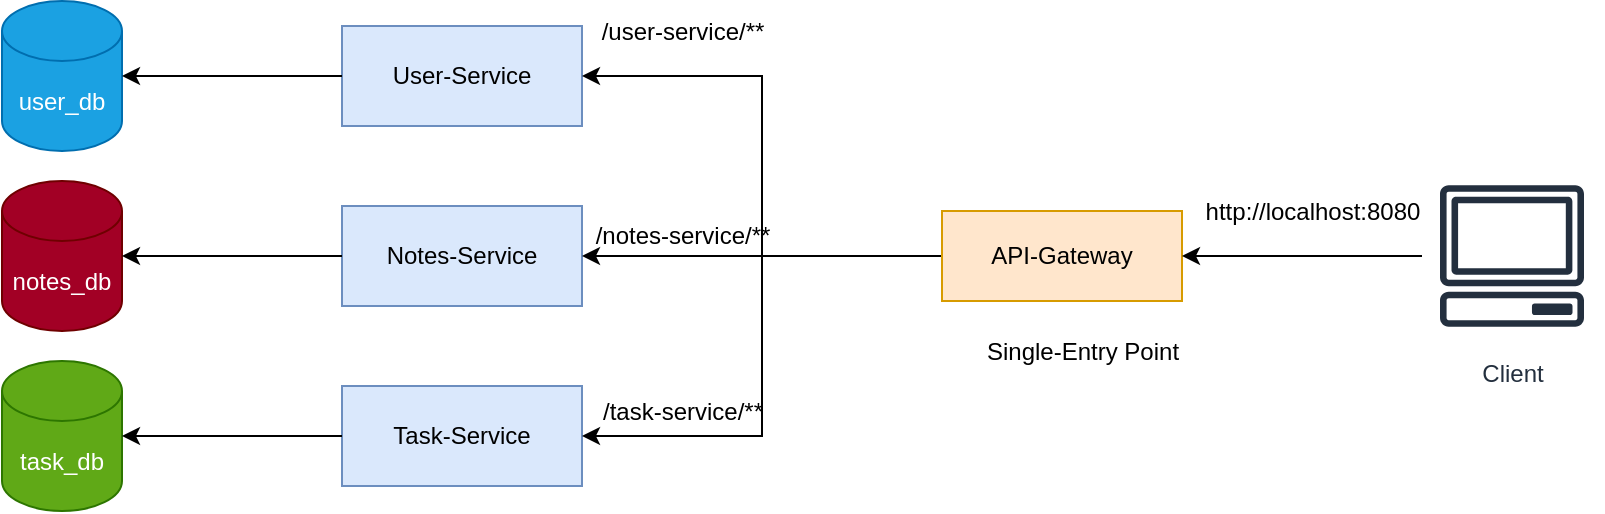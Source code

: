 <mxfile version="26.1.1">
  <diagram name="Page-1" id="E284SFUmC9vIkJ_m_Efq">
    <mxGraphModel dx="1222" dy="634" grid="1" gridSize="10" guides="1" tooltips="1" connect="1" arrows="1" fold="1" page="1" pageScale="1" pageWidth="850" pageHeight="1100" math="0" shadow="0">
      <root>
        <mxCell id="0" />
        <mxCell id="1" parent="0" />
        <mxCell id="BybNODf_VsRNANN16Aah-1" value="User-Service" style="rounded=0;whiteSpace=wrap;html=1;fillColor=#dae8fc;strokeColor=#6c8ebf;" vertex="1" parent="1">
          <mxGeometry x="190" y="130" width="120" height="50" as="geometry" />
        </mxCell>
        <mxCell id="BybNODf_VsRNANN16Aah-2" value="Task-Service" style="rounded=0;whiteSpace=wrap;html=1;fillColor=#dae8fc;strokeColor=#6c8ebf;" vertex="1" parent="1">
          <mxGeometry x="190" y="310" width="120" height="50" as="geometry" />
        </mxCell>
        <mxCell id="BybNODf_VsRNANN16Aah-3" value="Notes-Service" style="rounded=0;whiteSpace=wrap;html=1;fillColor=#dae8fc;strokeColor=#6c8ebf;" vertex="1" parent="1">
          <mxGeometry x="190" y="220" width="120" height="50" as="geometry" />
        </mxCell>
        <mxCell id="BybNODf_VsRNANN16Aah-8" style="edgeStyle=orthogonalEdgeStyle;rounded=0;orthogonalLoop=1;jettySize=auto;html=1;entryX=1;entryY=0.5;entryDx=0;entryDy=0;" edge="1" parent="1" source="BybNODf_VsRNANN16Aah-4" target="BybNODf_VsRNANN16Aah-1">
          <mxGeometry relative="1" as="geometry" />
        </mxCell>
        <mxCell id="BybNODf_VsRNANN16Aah-11" style="edgeStyle=orthogonalEdgeStyle;rounded=0;orthogonalLoop=1;jettySize=auto;html=1;entryX=1;entryY=0.5;entryDx=0;entryDy=0;" edge="1" parent="1" source="BybNODf_VsRNANN16Aah-4" target="BybNODf_VsRNANN16Aah-2">
          <mxGeometry relative="1" as="geometry" />
        </mxCell>
        <mxCell id="BybNODf_VsRNANN16Aah-12" style="edgeStyle=orthogonalEdgeStyle;rounded=0;orthogonalLoop=1;jettySize=auto;html=1;entryX=1;entryY=0.5;entryDx=0;entryDy=0;" edge="1" parent="1" source="BybNODf_VsRNANN16Aah-4" target="BybNODf_VsRNANN16Aah-3">
          <mxGeometry relative="1" as="geometry" />
        </mxCell>
        <mxCell id="BybNODf_VsRNANN16Aah-4" value="API-Gateway" style="rounded=0;whiteSpace=wrap;html=1;fillColor=#ffe6cc;strokeColor=#d79b00;" vertex="1" parent="1">
          <mxGeometry x="490" y="222.5" width="120" height="45" as="geometry" />
        </mxCell>
        <mxCell id="BybNODf_VsRNANN16Aah-5" value="user_db" style="shape=cylinder3;whiteSpace=wrap;html=1;boundedLbl=1;backgroundOutline=1;size=15;fillColor=#1ba1e2;fontColor=#ffffff;strokeColor=#006EAF;" vertex="1" parent="1">
          <mxGeometry x="20" y="117.5" width="60" height="75" as="geometry" />
        </mxCell>
        <mxCell id="BybNODf_VsRNANN16Aah-6" value="notes_db" style="shape=cylinder3;whiteSpace=wrap;html=1;boundedLbl=1;backgroundOutline=1;size=15;fillColor=#a20025;fontColor=#ffffff;strokeColor=#6F0000;" vertex="1" parent="1">
          <mxGeometry x="20" y="207.5" width="60" height="75" as="geometry" />
        </mxCell>
        <mxCell id="BybNODf_VsRNANN16Aah-7" value="task_db" style="shape=cylinder3;whiteSpace=wrap;html=1;boundedLbl=1;backgroundOutline=1;size=15;fillColor=#60a917;fontColor=#ffffff;strokeColor=#2D7600;" vertex="1" parent="1">
          <mxGeometry x="20" y="297.5" width="60" height="75" as="geometry" />
        </mxCell>
        <mxCell id="BybNODf_VsRNANN16Aah-13" style="edgeStyle=orthogonalEdgeStyle;rounded=0;orthogonalLoop=1;jettySize=auto;html=1;entryX=1;entryY=0.5;entryDx=0;entryDy=0;entryPerimeter=0;" edge="1" parent="1" source="BybNODf_VsRNANN16Aah-1" target="BybNODf_VsRNANN16Aah-5">
          <mxGeometry relative="1" as="geometry" />
        </mxCell>
        <mxCell id="BybNODf_VsRNANN16Aah-14" style="edgeStyle=orthogonalEdgeStyle;rounded=0;orthogonalLoop=1;jettySize=auto;html=1;entryX=1;entryY=0.5;entryDx=0;entryDy=0;entryPerimeter=0;" edge="1" parent="1" source="BybNODf_VsRNANN16Aah-3" target="BybNODf_VsRNANN16Aah-6">
          <mxGeometry relative="1" as="geometry" />
        </mxCell>
        <mxCell id="BybNODf_VsRNANN16Aah-15" style="edgeStyle=orthogonalEdgeStyle;rounded=0;orthogonalLoop=1;jettySize=auto;html=1;entryX=1;entryY=0.5;entryDx=0;entryDy=0;entryPerimeter=0;" edge="1" parent="1" source="BybNODf_VsRNANN16Aah-2" target="BybNODf_VsRNANN16Aah-7">
          <mxGeometry relative="1" as="geometry" />
        </mxCell>
        <mxCell id="BybNODf_VsRNANN16Aah-18" style="edgeStyle=orthogonalEdgeStyle;rounded=0;orthogonalLoop=1;jettySize=auto;html=1;entryX=1;entryY=0.5;entryDx=0;entryDy=0;" edge="1" parent="1" source="BybNODf_VsRNANN16Aah-17" target="BybNODf_VsRNANN16Aah-4">
          <mxGeometry relative="1" as="geometry" />
        </mxCell>
        <mxCell id="BybNODf_VsRNANN16Aah-17" value="Client" style="sketch=0;outlineConnect=0;fontColor=#232F3E;gradientColor=none;strokeColor=#232F3E;fillColor=#ffffff;dashed=0;verticalLabelPosition=bottom;verticalAlign=top;align=center;html=1;fontSize=12;fontStyle=0;aspect=fixed;shape=mxgraph.aws4.resourceIcon;resIcon=mxgraph.aws4.client;" vertex="1" parent="1">
          <mxGeometry x="730" y="200" width="90" height="90" as="geometry" />
        </mxCell>
        <mxCell id="BybNODf_VsRNANN16Aah-19" value="http://localhost:8080" style="text;html=1;align=center;verticalAlign=middle;resizable=0;points=[];autosize=1;strokeColor=none;fillColor=none;" vertex="1" parent="1">
          <mxGeometry x="610" y="207.5" width="130" height="30" as="geometry" />
        </mxCell>
        <mxCell id="BybNODf_VsRNANN16Aah-24" value="/user-service/**" style="text;html=1;align=center;verticalAlign=middle;resizable=0;points=[];autosize=1;strokeColor=none;fillColor=none;" vertex="1" parent="1">
          <mxGeometry x="310" y="117.5" width="100" height="30" as="geometry" />
        </mxCell>
        <mxCell id="BybNODf_VsRNANN16Aah-25" value="/notes-service/**" style="text;html=1;align=center;verticalAlign=middle;resizable=0;points=[];autosize=1;strokeColor=none;fillColor=none;" vertex="1" parent="1">
          <mxGeometry x="305" y="220" width="110" height="30" as="geometry" />
        </mxCell>
        <mxCell id="BybNODf_VsRNANN16Aah-26" value="/task-service/**" style="text;html=1;align=center;verticalAlign=middle;resizable=0;points=[];autosize=1;strokeColor=none;fillColor=none;" vertex="1" parent="1">
          <mxGeometry x="310" y="308" width="100" height="30" as="geometry" />
        </mxCell>
        <mxCell id="BybNODf_VsRNANN16Aah-27" value="Single-Entry Point" style="text;html=1;align=center;verticalAlign=middle;resizable=0;points=[];autosize=1;strokeColor=none;fillColor=none;" vertex="1" parent="1">
          <mxGeometry x="500" y="278" width="120" height="30" as="geometry" />
        </mxCell>
      </root>
    </mxGraphModel>
  </diagram>
</mxfile>
